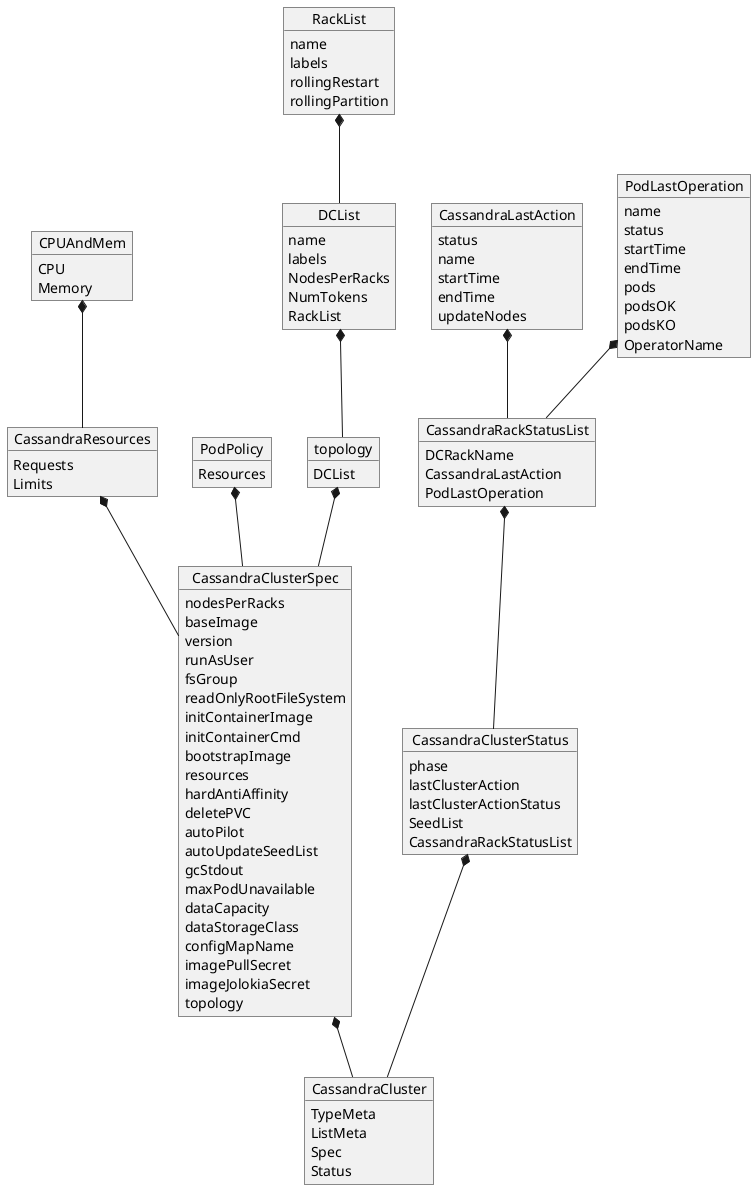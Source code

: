 @startuml
object CassandraCluster
CassandraCluster : TypeMeta
CassandraCluster : ListMeta
CassandraCluster : Spec
CassandraCluster : Status

object CPUAndMem
CPUAndMem : CPU
CPUAndMem : Memory

object CassandraResources
CassandraResources : Requests
CassandraResources : Limits

object PodPolicy
PodPolicy : Resources

object CassandraClusterSpec
CassandraClusterSpec : nodesPerRacks
CassandraClusterSpec : baseImage
CassandraClusterSpec : version
CassandraClusterSpec : runAsUser
CassandraClusterSpec : fsGroup
CassandraClusterSpec : readOnlyRootFileSystem
CassandraClusterSpec : initContainerImage
CassandraClusterSpec : initContainerCmd
CassandraClusterSpec : bootstrapImage
CassandraClusterSpec : resources
CassandraClusterSpec : hardAntiAffinity
CassandraClusterSpec : deletePVC
CassandraClusterSpec : autoPilot
CassandraClusterSpec : autoUpdateSeedList
CassandraClusterSpec : gcStdout
CassandraClusterSpec : maxPodUnavailable
CassandraClusterSpec : dataCapacity
CassandraClusterSpec : dataStorageClass
CassandraClusterSpec : configMapName
CassandraClusterSpec : imagePullSecret
CassandraClusterSpec : imageJolokiaSecret
CassandraClusterSpec : topology

object topology
topology : DCList

object DCList
DCList : name
DCList : labels
DCList : NodesPerRacks
DCList : NumTokens
DCList : RackList

object RackList
RackList : name
RackList : labels
RackList : rollingRestart
RackList :  rollingPartition

RackList *-- DCList
DCList *-- topology

topology *-- CassandraClusterSpec

object CassandraClusterStatus
CassandraClusterStatus : phase
CassandraClusterStatus : lastClusterAction
CassandraClusterStatus : lastClusterActionStatus
CassandraClusterStatus : SeedList
CassandraClusterStatus : CassandraRackStatusList


object CassandraLastAction
CassandraLastAction : status
CassandraLastAction : name
CassandraLastAction : startTime
CassandraLastAction : endTime
CassandraLastAction : updateNodes

object PodLastOperation
PodLastOperation : name
PodLastOperation : status
PodLastOperation : startTime
PodLastOperation : endTime
PodLastOperation : pods
PodLastOperation : podsOK
PodLastOperation : podsKO
PodLastOperation : OperatorName


CassandraClusterSpec *-- CassandraCluster
CassandraClusterStatus *-- CassandraCluster

object CassandraRackStatusList
CassandraRackStatusList : DCRackName
CassandraRackStatusList : CassandraLastAction
CassandraRackStatusList : PodLastOperation

CassandraRackStatusList *-- CassandraClusterStatus
CassandraLastAction *-- CassandraRackStatusList
PodLastOperation *-- CassandraRackStatusList

CPUAndMem  *-- CassandraResources
CassandraResources *-- CassandraClusterSpec

PodPolicy *-- CassandraClusterSpec
@enduml
